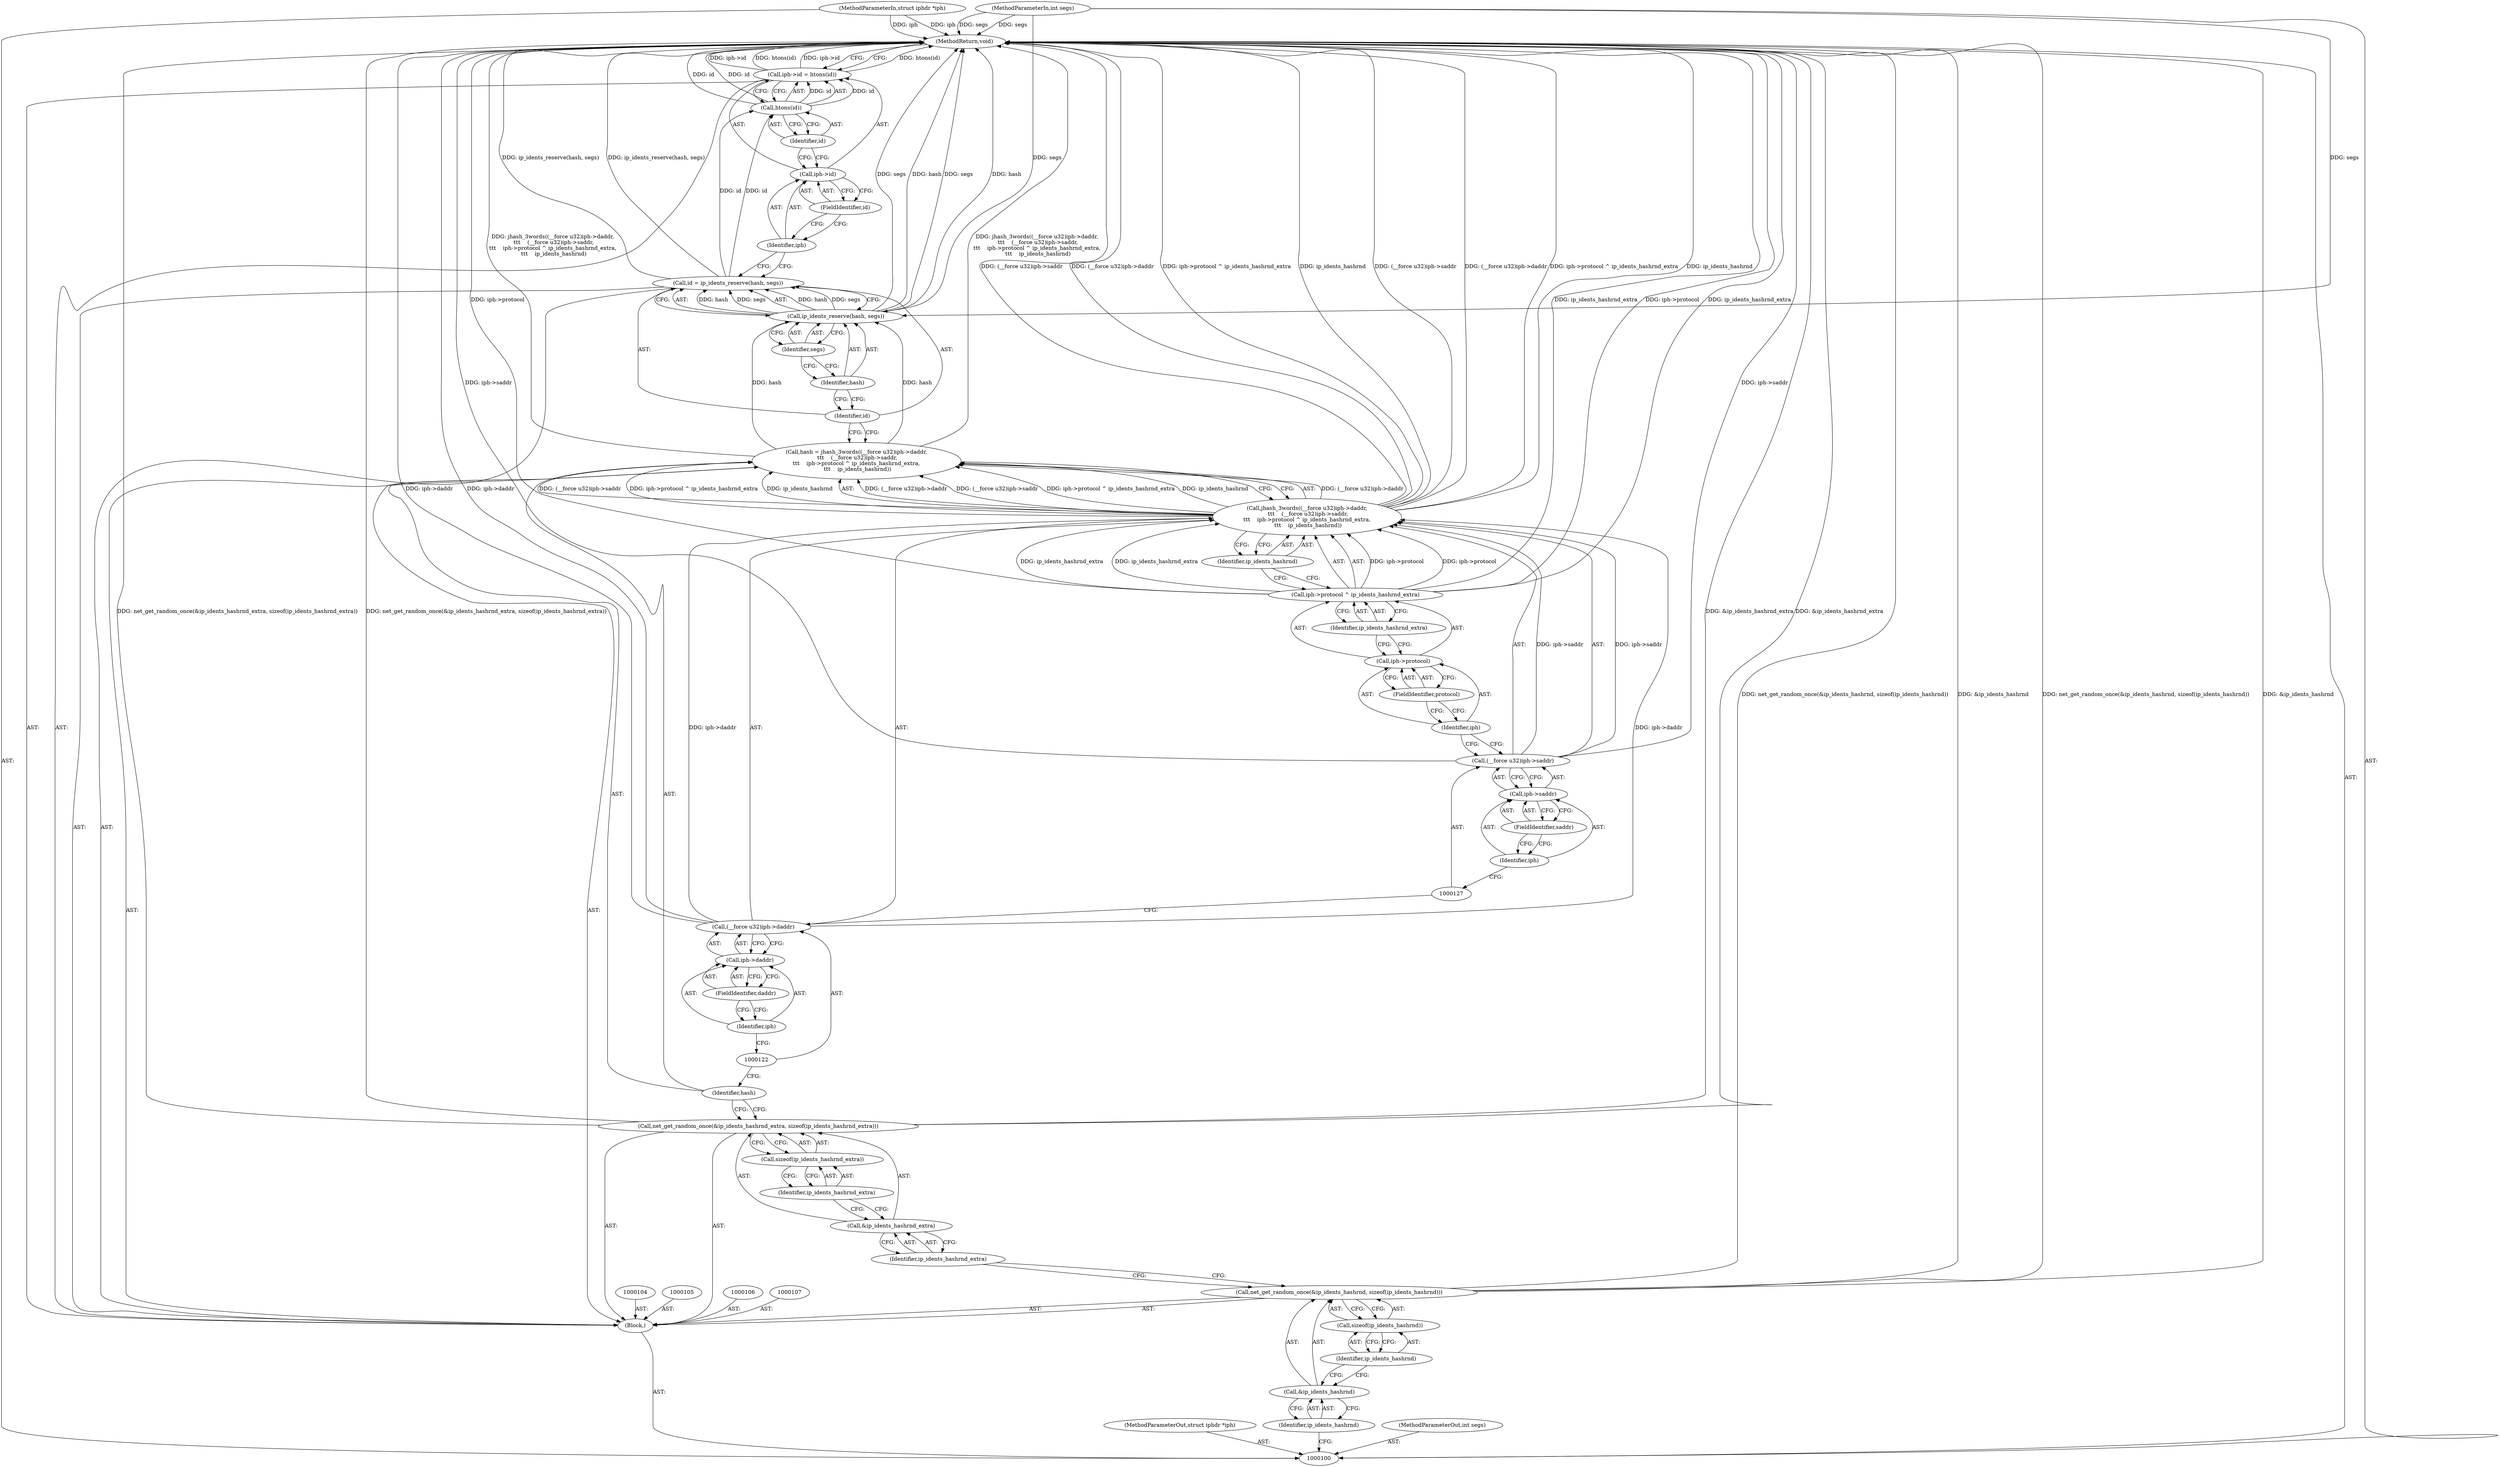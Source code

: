 digraph "0_linux_55f0fc7a02de8f12757f4937143d8d5091b2e40b" {
"1000148" [label="(MethodReturn,void)"];
"1000101" [label="(MethodParameterIn,struct iphdr *iph)"];
"1000206" [label="(MethodParameterOut,struct iphdr *iph)"];
"1000102" [label="(MethodParameterIn,int segs)"];
"1000207" [label="(MethodParameterOut,int segs)"];
"1000118" [label="(Call,hash = jhash_3words((__force u32)iph->daddr,\n \t\t\t    (__force u32)iph->saddr,\n\t\t\t    iph->protocol ^ ip_idents_hashrnd_extra,\n \t\t\t    ip_idents_hashrnd))"];
"1000119" [label="(Identifier,hash)"];
"1000121" [label="(Call,(__force u32)iph->daddr)"];
"1000123" [label="(Call,iph->daddr)"];
"1000124" [label="(Identifier,iph)"];
"1000125" [label="(FieldIdentifier,daddr)"];
"1000120" [label="(Call,jhash_3words((__force u32)iph->daddr,\n \t\t\t    (__force u32)iph->saddr,\n\t\t\t    iph->protocol ^ ip_idents_hashrnd_extra,\n \t\t\t    ip_idents_hashrnd))"];
"1000128" [label="(Call,iph->saddr)"];
"1000129" [label="(Identifier,iph)"];
"1000130" [label="(FieldIdentifier,saddr)"];
"1000126" [label="(Call,(__force u32)iph->saddr)"];
"1000134" [label="(FieldIdentifier,protocol)"];
"1000135" [label="(Identifier,ip_idents_hashrnd_extra)"];
"1000131" [label="(Call,iph->protocol ^ ip_idents_hashrnd_extra)"];
"1000132" [label="(Call,iph->protocol)"];
"1000133" [label="(Identifier,iph)"];
"1000136" [label="(Identifier,ip_idents_hashrnd)"];
"1000137" [label="(Call,id = ip_idents_reserve(hash, segs))"];
"1000138" [label="(Identifier,id)"];
"1000140" [label="(Identifier,hash)"];
"1000141" [label="(Identifier,segs)"];
"1000139" [label="(Call,ip_idents_reserve(hash, segs))"];
"1000146" [label="(Call,htons(id))"];
"1000147" [label="(Identifier,id)"];
"1000142" [label="(Call,iph->id = htons(id))"];
"1000143" [label="(Call,iph->id)"];
"1000144" [label="(Identifier,iph)"];
"1000145" [label="(FieldIdentifier,id)"];
"1000103" [label="(Block,)"];
"1000108" [label="(Call,net_get_random_once(&ip_idents_hashrnd, sizeof(ip_idents_hashrnd)))"];
"1000109" [label="(Call,&ip_idents_hashrnd)"];
"1000110" [label="(Identifier,ip_idents_hashrnd)"];
"1000111" [label="(Call,sizeof(ip_idents_hashrnd))"];
"1000112" [label="(Identifier,ip_idents_hashrnd)"];
"1000113" [label="(Call,net_get_random_once(&ip_idents_hashrnd_extra, sizeof(ip_idents_hashrnd_extra)))"];
"1000114" [label="(Call,&ip_idents_hashrnd_extra)"];
"1000115" [label="(Identifier,ip_idents_hashrnd_extra)"];
"1000116" [label="(Call,sizeof(ip_idents_hashrnd_extra))"];
"1000117" [label="(Identifier,ip_idents_hashrnd_extra)"];
"1000148" -> "1000100"  [label="AST: "];
"1000148" -> "1000142"  [label="CFG: "];
"1000120" -> "1000148"  [label="DDG: (__force u32)iph->saddr"];
"1000120" -> "1000148"  [label="DDG: (__force u32)iph->daddr"];
"1000120" -> "1000148"  [label="DDG: iph->protocol ^ ip_idents_hashrnd_extra"];
"1000120" -> "1000148"  [label="DDG: ip_idents_hashrnd"];
"1000108" -> "1000148"  [label="DDG: net_get_random_once(&ip_idents_hashrnd, sizeof(ip_idents_hashrnd))"];
"1000108" -> "1000148"  [label="DDG: &ip_idents_hashrnd"];
"1000113" -> "1000148"  [label="DDG: &ip_idents_hashrnd_extra"];
"1000113" -> "1000148"  [label="DDG: net_get_random_once(&ip_idents_hashrnd_extra, sizeof(ip_idents_hashrnd_extra))"];
"1000139" -> "1000148"  [label="DDG: hash"];
"1000139" -> "1000148"  [label="DDG: segs"];
"1000102" -> "1000148"  [label="DDG: segs"];
"1000126" -> "1000148"  [label="DDG: iph->saddr"];
"1000142" -> "1000148"  [label="DDG: htons(id)"];
"1000142" -> "1000148"  [label="DDG: iph->id"];
"1000121" -> "1000148"  [label="DDG: iph->daddr"];
"1000131" -> "1000148"  [label="DDG: iph->protocol"];
"1000131" -> "1000148"  [label="DDG: ip_idents_hashrnd_extra"];
"1000137" -> "1000148"  [label="DDG: ip_idents_reserve(hash, segs)"];
"1000101" -> "1000148"  [label="DDG: iph"];
"1000118" -> "1000148"  [label="DDG: jhash_3words((__force u32)iph->daddr,\n \t\t\t    (__force u32)iph->saddr,\n\t\t\t    iph->protocol ^ ip_idents_hashrnd_extra,\n \t\t\t    ip_idents_hashrnd)"];
"1000146" -> "1000148"  [label="DDG: id"];
"1000101" -> "1000100"  [label="AST: "];
"1000101" -> "1000148"  [label="DDG: iph"];
"1000206" -> "1000100"  [label="AST: "];
"1000102" -> "1000100"  [label="AST: "];
"1000102" -> "1000148"  [label="DDG: segs"];
"1000102" -> "1000139"  [label="DDG: segs"];
"1000207" -> "1000100"  [label="AST: "];
"1000118" -> "1000103"  [label="AST: "];
"1000118" -> "1000120"  [label="CFG: "];
"1000119" -> "1000118"  [label="AST: "];
"1000120" -> "1000118"  [label="AST: "];
"1000138" -> "1000118"  [label="CFG: "];
"1000118" -> "1000148"  [label="DDG: jhash_3words((__force u32)iph->daddr,\n \t\t\t    (__force u32)iph->saddr,\n\t\t\t    iph->protocol ^ ip_idents_hashrnd_extra,\n \t\t\t    ip_idents_hashrnd)"];
"1000120" -> "1000118"  [label="DDG: (__force u32)iph->daddr"];
"1000120" -> "1000118"  [label="DDG: (__force u32)iph->saddr"];
"1000120" -> "1000118"  [label="DDG: iph->protocol ^ ip_idents_hashrnd_extra"];
"1000120" -> "1000118"  [label="DDG: ip_idents_hashrnd"];
"1000118" -> "1000139"  [label="DDG: hash"];
"1000119" -> "1000118"  [label="AST: "];
"1000119" -> "1000113"  [label="CFG: "];
"1000122" -> "1000119"  [label="CFG: "];
"1000121" -> "1000120"  [label="AST: "];
"1000121" -> "1000123"  [label="CFG: "];
"1000122" -> "1000121"  [label="AST: "];
"1000123" -> "1000121"  [label="AST: "];
"1000127" -> "1000121"  [label="CFG: "];
"1000121" -> "1000148"  [label="DDG: iph->daddr"];
"1000121" -> "1000120"  [label="DDG: iph->daddr"];
"1000123" -> "1000121"  [label="AST: "];
"1000123" -> "1000125"  [label="CFG: "];
"1000124" -> "1000123"  [label="AST: "];
"1000125" -> "1000123"  [label="AST: "];
"1000121" -> "1000123"  [label="CFG: "];
"1000124" -> "1000123"  [label="AST: "];
"1000124" -> "1000122"  [label="CFG: "];
"1000125" -> "1000124"  [label="CFG: "];
"1000125" -> "1000123"  [label="AST: "];
"1000125" -> "1000124"  [label="CFG: "];
"1000123" -> "1000125"  [label="CFG: "];
"1000120" -> "1000118"  [label="AST: "];
"1000120" -> "1000136"  [label="CFG: "];
"1000121" -> "1000120"  [label="AST: "];
"1000126" -> "1000120"  [label="AST: "];
"1000131" -> "1000120"  [label="AST: "];
"1000136" -> "1000120"  [label="AST: "];
"1000118" -> "1000120"  [label="CFG: "];
"1000120" -> "1000148"  [label="DDG: (__force u32)iph->saddr"];
"1000120" -> "1000148"  [label="DDG: (__force u32)iph->daddr"];
"1000120" -> "1000148"  [label="DDG: iph->protocol ^ ip_idents_hashrnd_extra"];
"1000120" -> "1000148"  [label="DDG: ip_idents_hashrnd"];
"1000120" -> "1000118"  [label="DDG: (__force u32)iph->daddr"];
"1000120" -> "1000118"  [label="DDG: (__force u32)iph->saddr"];
"1000120" -> "1000118"  [label="DDG: iph->protocol ^ ip_idents_hashrnd_extra"];
"1000120" -> "1000118"  [label="DDG: ip_idents_hashrnd"];
"1000121" -> "1000120"  [label="DDG: iph->daddr"];
"1000126" -> "1000120"  [label="DDG: iph->saddr"];
"1000131" -> "1000120"  [label="DDG: iph->protocol"];
"1000131" -> "1000120"  [label="DDG: ip_idents_hashrnd_extra"];
"1000128" -> "1000126"  [label="AST: "];
"1000128" -> "1000130"  [label="CFG: "];
"1000129" -> "1000128"  [label="AST: "];
"1000130" -> "1000128"  [label="AST: "];
"1000126" -> "1000128"  [label="CFG: "];
"1000129" -> "1000128"  [label="AST: "];
"1000129" -> "1000127"  [label="CFG: "];
"1000130" -> "1000129"  [label="CFG: "];
"1000130" -> "1000128"  [label="AST: "];
"1000130" -> "1000129"  [label="CFG: "];
"1000128" -> "1000130"  [label="CFG: "];
"1000126" -> "1000120"  [label="AST: "];
"1000126" -> "1000128"  [label="CFG: "];
"1000127" -> "1000126"  [label="AST: "];
"1000128" -> "1000126"  [label="AST: "];
"1000133" -> "1000126"  [label="CFG: "];
"1000126" -> "1000148"  [label="DDG: iph->saddr"];
"1000126" -> "1000120"  [label="DDG: iph->saddr"];
"1000134" -> "1000132"  [label="AST: "];
"1000134" -> "1000133"  [label="CFG: "];
"1000132" -> "1000134"  [label="CFG: "];
"1000135" -> "1000131"  [label="AST: "];
"1000135" -> "1000132"  [label="CFG: "];
"1000131" -> "1000135"  [label="CFG: "];
"1000131" -> "1000120"  [label="AST: "];
"1000131" -> "1000135"  [label="CFG: "];
"1000132" -> "1000131"  [label="AST: "];
"1000135" -> "1000131"  [label="AST: "];
"1000136" -> "1000131"  [label="CFG: "];
"1000131" -> "1000148"  [label="DDG: iph->protocol"];
"1000131" -> "1000148"  [label="DDG: ip_idents_hashrnd_extra"];
"1000131" -> "1000120"  [label="DDG: iph->protocol"];
"1000131" -> "1000120"  [label="DDG: ip_idents_hashrnd_extra"];
"1000132" -> "1000131"  [label="AST: "];
"1000132" -> "1000134"  [label="CFG: "];
"1000133" -> "1000132"  [label="AST: "];
"1000134" -> "1000132"  [label="AST: "];
"1000135" -> "1000132"  [label="CFG: "];
"1000133" -> "1000132"  [label="AST: "];
"1000133" -> "1000126"  [label="CFG: "];
"1000134" -> "1000133"  [label="CFG: "];
"1000136" -> "1000120"  [label="AST: "];
"1000136" -> "1000131"  [label="CFG: "];
"1000120" -> "1000136"  [label="CFG: "];
"1000137" -> "1000103"  [label="AST: "];
"1000137" -> "1000139"  [label="CFG: "];
"1000138" -> "1000137"  [label="AST: "];
"1000139" -> "1000137"  [label="AST: "];
"1000144" -> "1000137"  [label="CFG: "];
"1000137" -> "1000148"  [label="DDG: ip_idents_reserve(hash, segs)"];
"1000139" -> "1000137"  [label="DDG: hash"];
"1000139" -> "1000137"  [label="DDG: segs"];
"1000137" -> "1000146"  [label="DDG: id"];
"1000138" -> "1000137"  [label="AST: "];
"1000138" -> "1000118"  [label="CFG: "];
"1000140" -> "1000138"  [label="CFG: "];
"1000140" -> "1000139"  [label="AST: "];
"1000140" -> "1000138"  [label="CFG: "];
"1000141" -> "1000140"  [label="CFG: "];
"1000141" -> "1000139"  [label="AST: "];
"1000141" -> "1000140"  [label="CFG: "];
"1000139" -> "1000141"  [label="CFG: "];
"1000139" -> "1000137"  [label="AST: "];
"1000139" -> "1000141"  [label="CFG: "];
"1000140" -> "1000139"  [label="AST: "];
"1000141" -> "1000139"  [label="AST: "];
"1000137" -> "1000139"  [label="CFG: "];
"1000139" -> "1000148"  [label="DDG: hash"];
"1000139" -> "1000148"  [label="DDG: segs"];
"1000139" -> "1000137"  [label="DDG: hash"];
"1000139" -> "1000137"  [label="DDG: segs"];
"1000118" -> "1000139"  [label="DDG: hash"];
"1000102" -> "1000139"  [label="DDG: segs"];
"1000146" -> "1000142"  [label="AST: "];
"1000146" -> "1000147"  [label="CFG: "];
"1000147" -> "1000146"  [label="AST: "];
"1000142" -> "1000146"  [label="CFG: "];
"1000146" -> "1000148"  [label="DDG: id"];
"1000146" -> "1000142"  [label="DDG: id"];
"1000137" -> "1000146"  [label="DDG: id"];
"1000147" -> "1000146"  [label="AST: "];
"1000147" -> "1000143"  [label="CFG: "];
"1000146" -> "1000147"  [label="CFG: "];
"1000142" -> "1000103"  [label="AST: "];
"1000142" -> "1000146"  [label="CFG: "];
"1000143" -> "1000142"  [label="AST: "];
"1000146" -> "1000142"  [label="AST: "];
"1000148" -> "1000142"  [label="CFG: "];
"1000142" -> "1000148"  [label="DDG: htons(id)"];
"1000142" -> "1000148"  [label="DDG: iph->id"];
"1000146" -> "1000142"  [label="DDG: id"];
"1000143" -> "1000142"  [label="AST: "];
"1000143" -> "1000145"  [label="CFG: "];
"1000144" -> "1000143"  [label="AST: "];
"1000145" -> "1000143"  [label="AST: "];
"1000147" -> "1000143"  [label="CFG: "];
"1000144" -> "1000143"  [label="AST: "];
"1000144" -> "1000137"  [label="CFG: "];
"1000145" -> "1000144"  [label="CFG: "];
"1000145" -> "1000143"  [label="AST: "];
"1000145" -> "1000144"  [label="CFG: "];
"1000143" -> "1000145"  [label="CFG: "];
"1000103" -> "1000100"  [label="AST: "];
"1000104" -> "1000103"  [label="AST: "];
"1000105" -> "1000103"  [label="AST: "];
"1000106" -> "1000103"  [label="AST: "];
"1000107" -> "1000103"  [label="AST: "];
"1000108" -> "1000103"  [label="AST: "];
"1000113" -> "1000103"  [label="AST: "];
"1000118" -> "1000103"  [label="AST: "];
"1000137" -> "1000103"  [label="AST: "];
"1000142" -> "1000103"  [label="AST: "];
"1000108" -> "1000103"  [label="AST: "];
"1000108" -> "1000111"  [label="CFG: "];
"1000109" -> "1000108"  [label="AST: "];
"1000111" -> "1000108"  [label="AST: "];
"1000115" -> "1000108"  [label="CFG: "];
"1000108" -> "1000148"  [label="DDG: net_get_random_once(&ip_idents_hashrnd, sizeof(ip_idents_hashrnd))"];
"1000108" -> "1000148"  [label="DDG: &ip_idents_hashrnd"];
"1000109" -> "1000108"  [label="AST: "];
"1000109" -> "1000110"  [label="CFG: "];
"1000110" -> "1000109"  [label="AST: "];
"1000112" -> "1000109"  [label="CFG: "];
"1000110" -> "1000109"  [label="AST: "];
"1000110" -> "1000100"  [label="CFG: "];
"1000109" -> "1000110"  [label="CFG: "];
"1000111" -> "1000108"  [label="AST: "];
"1000111" -> "1000112"  [label="CFG: "];
"1000112" -> "1000111"  [label="AST: "];
"1000108" -> "1000111"  [label="CFG: "];
"1000112" -> "1000111"  [label="AST: "];
"1000112" -> "1000109"  [label="CFG: "];
"1000111" -> "1000112"  [label="CFG: "];
"1000113" -> "1000103"  [label="AST: "];
"1000113" -> "1000116"  [label="CFG: "];
"1000114" -> "1000113"  [label="AST: "];
"1000116" -> "1000113"  [label="AST: "];
"1000119" -> "1000113"  [label="CFG: "];
"1000113" -> "1000148"  [label="DDG: &ip_idents_hashrnd_extra"];
"1000113" -> "1000148"  [label="DDG: net_get_random_once(&ip_idents_hashrnd_extra, sizeof(ip_idents_hashrnd_extra))"];
"1000114" -> "1000113"  [label="AST: "];
"1000114" -> "1000115"  [label="CFG: "];
"1000115" -> "1000114"  [label="AST: "];
"1000117" -> "1000114"  [label="CFG: "];
"1000115" -> "1000114"  [label="AST: "];
"1000115" -> "1000108"  [label="CFG: "];
"1000114" -> "1000115"  [label="CFG: "];
"1000116" -> "1000113"  [label="AST: "];
"1000116" -> "1000117"  [label="CFG: "];
"1000117" -> "1000116"  [label="AST: "];
"1000113" -> "1000116"  [label="CFG: "];
"1000117" -> "1000116"  [label="AST: "];
"1000117" -> "1000114"  [label="CFG: "];
"1000116" -> "1000117"  [label="CFG: "];
}
